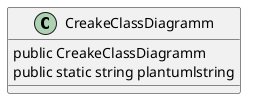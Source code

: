 @startuml
 class  CreakeClassDiagramm{
 public CreakeClassDiagramm
public static string plantumlstring 
}
@enduml
